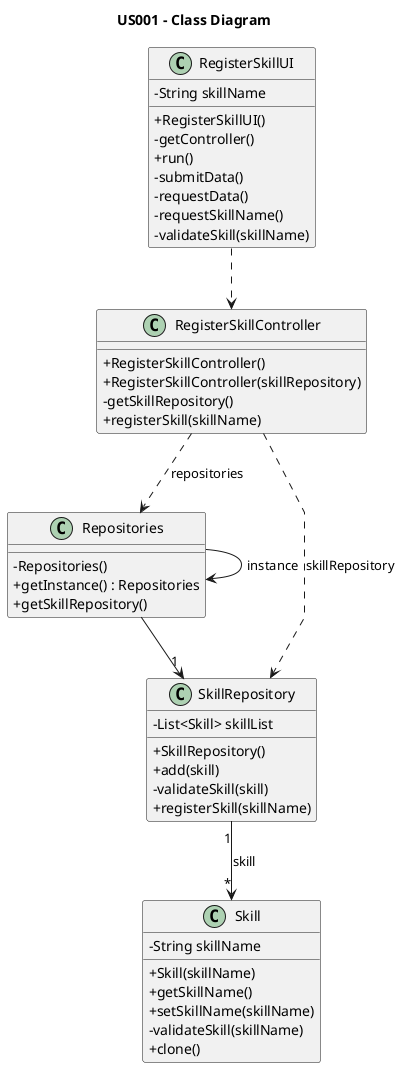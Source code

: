 @startuml
'skinparam monochrome true
skinparam packageStyle rectangle
skinparam shadowing false
skinparam linetype polyline
'skinparam linetype orto
skinparam classAttributeIconSize 0
'left to right direction

title US001 - Class Diagram

class RegisterSkillUI {
    - String skillName

    + RegisterSkillUI()
    - getController()
    + run()
    - submitData()
    - requestData()
    - requestSkillName()
    - validateSkill(skillName)
}

class RegisterSkillController {
    + RegisterSkillController()
    + RegisterSkillController(skillRepository)
    - getSkillRepository()
    + registerSkill(skillName)
}

class Repositories {
    - Repositories()
    + getInstance() : Repositories
    + getSkillRepository()
}

class SkillRepository {
    - List<Skill> skillList

    + SkillRepository()
    + add(skill)
    - validateSkill(skill)
    + registerSkill(skillName)
}

class Skill {
    - String skillName

    + Skill(skillName)
    + getSkillName()
    + setSkillName(skillName)
    - validateSkill(skillName)
    + clone()
}

Repositories -> Repositories : instance
Repositories --> "1" SkillRepository
RegisterSkillController ..> SkillRepository : skillRepository
SkillRepository "1" --> "*" Skill : skill
RegisterSkillController ..> Repositories : repositories
RegisterSkillUI ..> RegisterSkillController

@enduml
